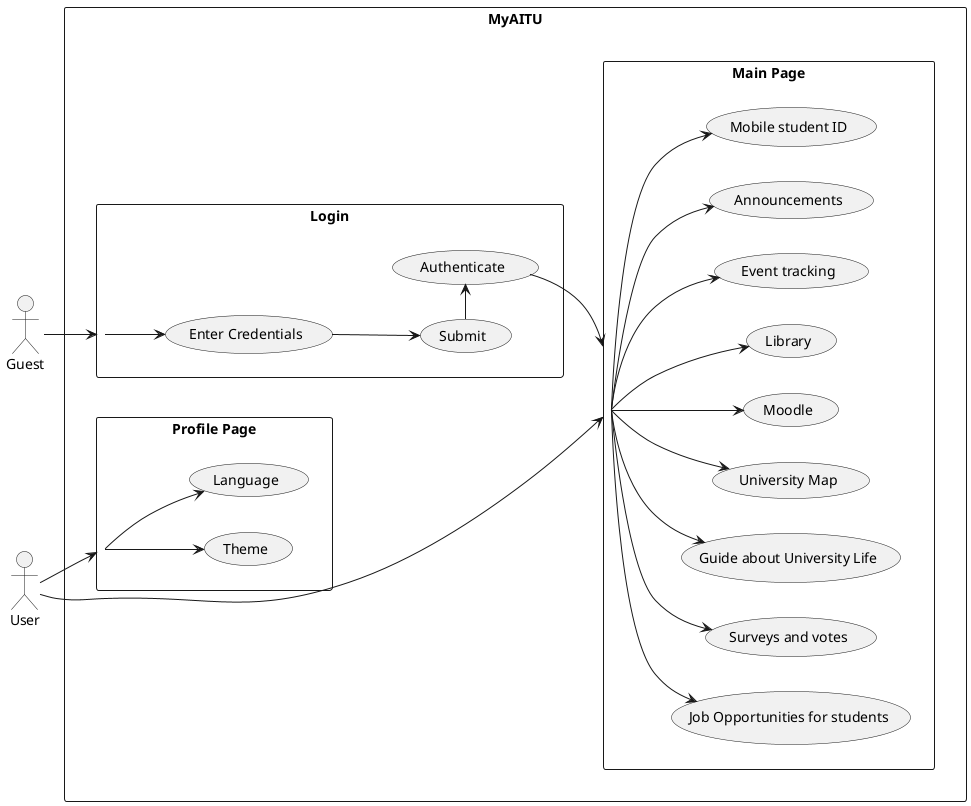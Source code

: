 @startuml UseCase
left to right direction
skinparam PackageStyle rect

actor "Guest" as Guest
actor "User" as User

rectangle "MyAITU" {
    Guest --> (Login)
    User --> (Main Page)
    User --> (Profile Page)
}

rectangle "Login" {
    (Login) --> (Enter Credentials)
    (Enter Credentials) --> (Submit)
    Submit -> (Authenticate)
    (Authenticate) --> (Main Page)
}

rectangle "Main Page" {
    (Main Page) --> (Mobile student ID)
    (Main Page) --> (Announcements)
    (Main Page) --> (Event tracking)
    (Main Page) --> (Library)
    (Main Page) --> (Moodle)
    (Main Page) --> (University Map)
    (Main Page) --> (Guide about University Life)
    (Main Page) --> (Surveys and votes)
    (Main Page) --> (Job Opportunities for students)
}

rectangle "Profile Page" {
    (Profile Page) --> (Language)
    (Profile Page) --> (Theme)
}

@enduml


